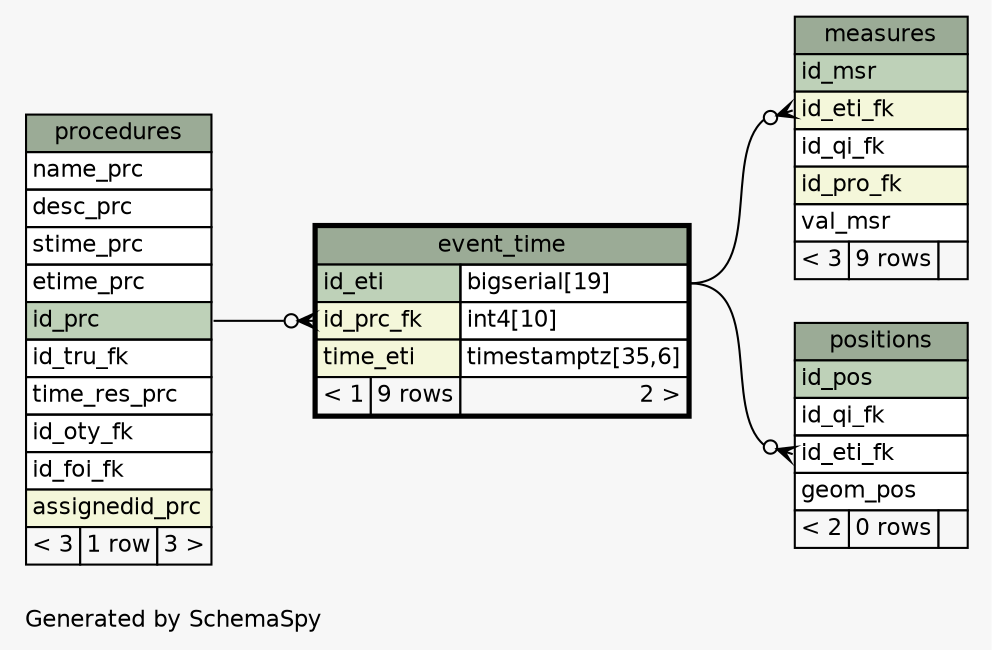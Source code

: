 // dot 2.26.3 on Linux 3.2.0-38-generic-pae
// SchemaSpy rev 590
digraph "oneDegreeRelationshipsDiagram" {
  graph [
    rankdir="RL"
    bgcolor="#f7f7f7"
    label="\nGenerated by SchemaSpy"
    labeljust="l"
    nodesep="0.18"
    ranksep="0.46"
    fontname="Helvetica"
    fontsize="11"
  ];
  node [
    fontname="Helvetica"
    fontsize="11"
    shape="plaintext"
  ];
  edge [
    arrowsize="0.8"
  ];
  "event_time":"id_prc_fk":w -> "procedures":"id_prc":e [arrowhead=none dir=back arrowtail=crowodot];
  "measures":"id_eti_fk":w -> "event_time":"id_eti.type":e [arrowhead=none dir=back arrowtail=crowodot];
  "positions":"id_eti_fk":w -> "event_time":"id_eti.type":e [arrowhead=none dir=back arrowtail=crowodot];
  "event_time" [
    label=<
    <TABLE BORDER="2" CELLBORDER="1" CELLSPACING="0" BGCOLOR="#ffffff">
      <TR><TD COLSPAN="3" BGCOLOR="#9bab96" ALIGN="CENTER">event_time</TD></TR>
      <TR><TD PORT="id_eti" COLSPAN="2" BGCOLOR="#bed1b8" ALIGN="LEFT">id_eti</TD><TD PORT="id_eti.type" ALIGN="LEFT">bigserial[19]</TD></TR>
      <TR><TD PORT="id_prc_fk" COLSPAN="2" BGCOLOR="#f4f7da" ALIGN="LEFT">id_prc_fk</TD><TD PORT="id_prc_fk.type" ALIGN="LEFT">int4[10]</TD></TR>
      <TR><TD PORT="time_eti" COLSPAN="2" BGCOLOR="#f4f7da" ALIGN="LEFT">time_eti</TD><TD PORT="time_eti.type" ALIGN="LEFT">timestamptz[35,6]</TD></TR>
      <TR><TD ALIGN="LEFT" BGCOLOR="#f7f7f7">&lt; 1</TD><TD ALIGN="RIGHT" BGCOLOR="#f7f7f7">9 rows</TD><TD ALIGN="RIGHT" BGCOLOR="#f7f7f7">2 &gt;</TD></TR>
    </TABLE>>
    URL="event_time.html"
    tooltip="event_time"
  ];
  "measures" [
    label=<
    <TABLE BORDER="0" CELLBORDER="1" CELLSPACING="0" BGCOLOR="#ffffff">
      <TR><TD COLSPAN="3" BGCOLOR="#9bab96" ALIGN="CENTER">measures</TD></TR>
      <TR><TD PORT="id_msr" COLSPAN="3" BGCOLOR="#bed1b8" ALIGN="LEFT">id_msr</TD></TR>
      <TR><TD PORT="id_eti_fk" COLSPAN="3" BGCOLOR="#f4f7da" ALIGN="LEFT">id_eti_fk</TD></TR>
      <TR><TD PORT="id_qi_fk" COLSPAN="3" ALIGN="LEFT">id_qi_fk</TD></TR>
      <TR><TD PORT="id_pro_fk" COLSPAN="3" BGCOLOR="#f4f7da" ALIGN="LEFT">id_pro_fk</TD></TR>
      <TR><TD PORT="val_msr" COLSPAN="3" ALIGN="LEFT">val_msr</TD></TR>
      <TR><TD ALIGN="LEFT" BGCOLOR="#f7f7f7">&lt; 3</TD><TD ALIGN="RIGHT" BGCOLOR="#f7f7f7">9 rows</TD><TD ALIGN="RIGHT" BGCOLOR="#f7f7f7">  </TD></TR>
    </TABLE>>
    URL="measures.html"
    tooltip="measures"
  ];
  "positions" [
    label=<
    <TABLE BORDER="0" CELLBORDER="1" CELLSPACING="0" BGCOLOR="#ffffff">
      <TR><TD COLSPAN="3" BGCOLOR="#9bab96" ALIGN="CENTER">positions</TD></TR>
      <TR><TD PORT="id_pos" COLSPAN="3" BGCOLOR="#bed1b8" ALIGN="LEFT">id_pos</TD></TR>
      <TR><TD PORT="id_qi_fk" COLSPAN="3" ALIGN="LEFT">id_qi_fk</TD></TR>
      <TR><TD PORT="id_eti_fk" COLSPAN="3" ALIGN="LEFT">id_eti_fk</TD></TR>
      <TR><TD PORT="geom_pos" COLSPAN="3" ALIGN="LEFT">geom_pos</TD></TR>
      <TR><TD ALIGN="LEFT" BGCOLOR="#f7f7f7">&lt; 2</TD><TD ALIGN="RIGHT" BGCOLOR="#f7f7f7">0 rows</TD><TD ALIGN="RIGHT" BGCOLOR="#f7f7f7">  </TD></TR>
    </TABLE>>
    URL="positions.html"
    tooltip="positions"
  ];
  "procedures" [
    label=<
    <TABLE BORDER="0" CELLBORDER="1" CELLSPACING="0" BGCOLOR="#ffffff">
      <TR><TD COLSPAN="3" BGCOLOR="#9bab96" ALIGN="CENTER">procedures</TD></TR>
      <TR><TD PORT="name_prc" COLSPAN="3" ALIGN="LEFT">name_prc</TD></TR>
      <TR><TD PORT="desc_prc" COLSPAN="3" ALIGN="LEFT">desc_prc</TD></TR>
      <TR><TD PORT="stime_prc" COLSPAN="3" ALIGN="LEFT">stime_prc</TD></TR>
      <TR><TD PORT="etime_prc" COLSPAN="3" ALIGN="LEFT">etime_prc</TD></TR>
      <TR><TD PORT="id_prc" COLSPAN="3" BGCOLOR="#bed1b8" ALIGN="LEFT">id_prc</TD></TR>
      <TR><TD PORT="id_tru_fk" COLSPAN="3" ALIGN="LEFT">id_tru_fk</TD></TR>
      <TR><TD PORT="time_res_prc" COLSPAN="3" ALIGN="LEFT">time_res_prc</TD></TR>
      <TR><TD PORT="id_oty_fk" COLSPAN="3" ALIGN="LEFT">id_oty_fk</TD></TR>
      <TR><TD PORT="id_foi_fk" COLSPAN="3" ALIGN="LEFT">id_foi_fk</TD></TR>
      <TR><TD PORT="assignedid_prc" COLSPAN="3" BGCOLOR="#f4f7da" ALIGN="LEFT">assignedid_prc</TD></TR>
      <TR><TD ALIGN="LEFT" BGCOLOR="#f7f7f7">&lt; 3</TD><TD ALIGN="RIGHT" BGCOLOR="#f7f7f7">1 row</TD><TD ALIGN="RIGHT" BGCOLOR="#f7f7f7">3 &gt;</TD></TR>
    </TABLE>>
    URL="procedures.html"
    tooltip="procedures"
  ];
}

